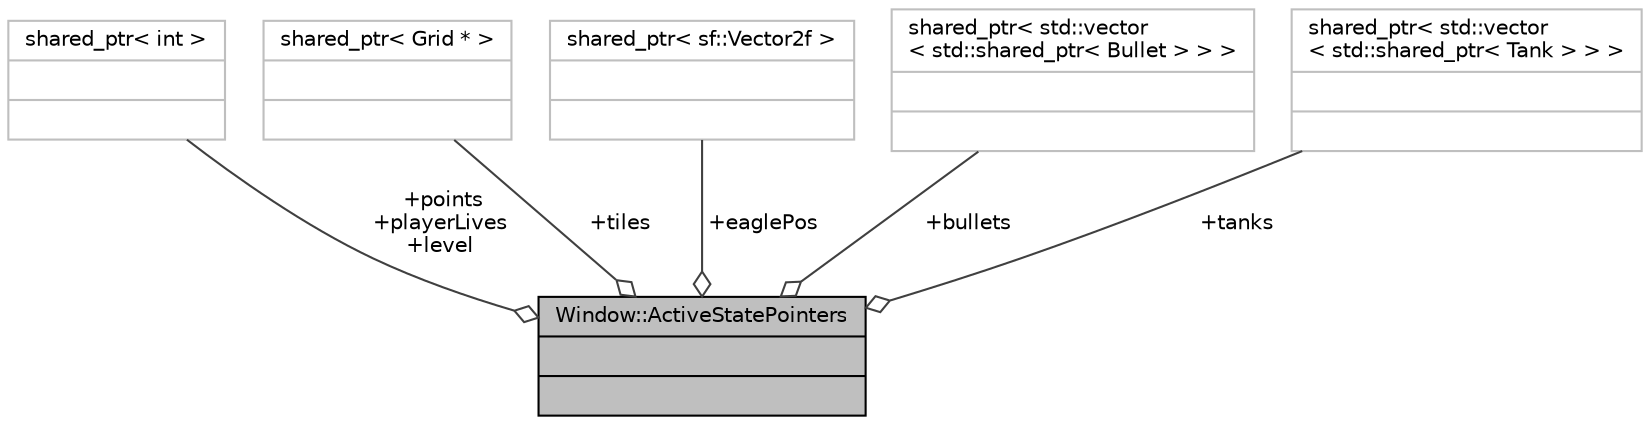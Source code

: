 digraph "Window::ActiveStatePointers"
{
 // INTERACTIVE_SVG=YES
 // LATEX_PDF_SIZE
  bgcolor="transparent";
  edge [fontname="Helvetica",fontsize="10",labelfontname="Helvetica",labelfontsize="10"];
  node [fontname="Helvetica",fontsize="10",shape=record];
  Node1 [label="{Window::ActiveStatePointers\n||}",height=0.2,width=0.4,color="black", fillcolor="grey75", style="filled", fontcolor="black",tooltip="Stores given ActiveState pointers."];
  Node2 -> Node1 [color="grey25",fontsize="10",style="solid",label=" +points\n+playerLives\n+level" ,arrowhead="odiamond",fontname="Helvetica"];
  Node2 [label="{shared_ptr\< int \>\n||}",height=0.2,width=0.4,color="grey75",tooltip=" "];
  Node3 -> Node1 [color="grey25",fontsize="10",style="solid",label=" +tiles" ,arrowhead="odiamond",fontname="Helvetica"];
  Node3 [label="{shared_ptr\< Grid * \>\n||}",height=0.2,width=0.4,color="grey75",tooltip=" "];
  Node4 -> Node1 [color="grey25",fontsize="10",style="solid",label=" +eaglePos" ,arrowhead="odiamond",fontname="Helvetica"];
  Node4 [label="{shared_ptr\< sf::Vector2f \>\n||}",height=0.2,width=0.4,color="grey75",tooltip=" "];
  Node5 -> Node1 [color="grey25",fontsize="10",style="solid",label=" +bullets" ,arrowhead="odiamond",fontname="Helvetica"];
  Node5 [label="{shared_ptr\< std::vector\l\< std::shared_ptr\< Bullet \> \> \>\n||}",height=0.2,width=0.4,color="grey75",tooltip=" "];
  Node6 -> Node1 [color="grey25",fontsize="10",style="solid",label=" +tanks" ,arrowhead="odiamond",fontname="Helvetica"];
  Node6 [label="{shared_ptr\< std::vector\l\< std::shared_ptr\< Tank \> \> \>\n||}",height=0.2,width=0.4,color="grey75",tooltip=" "];
}
